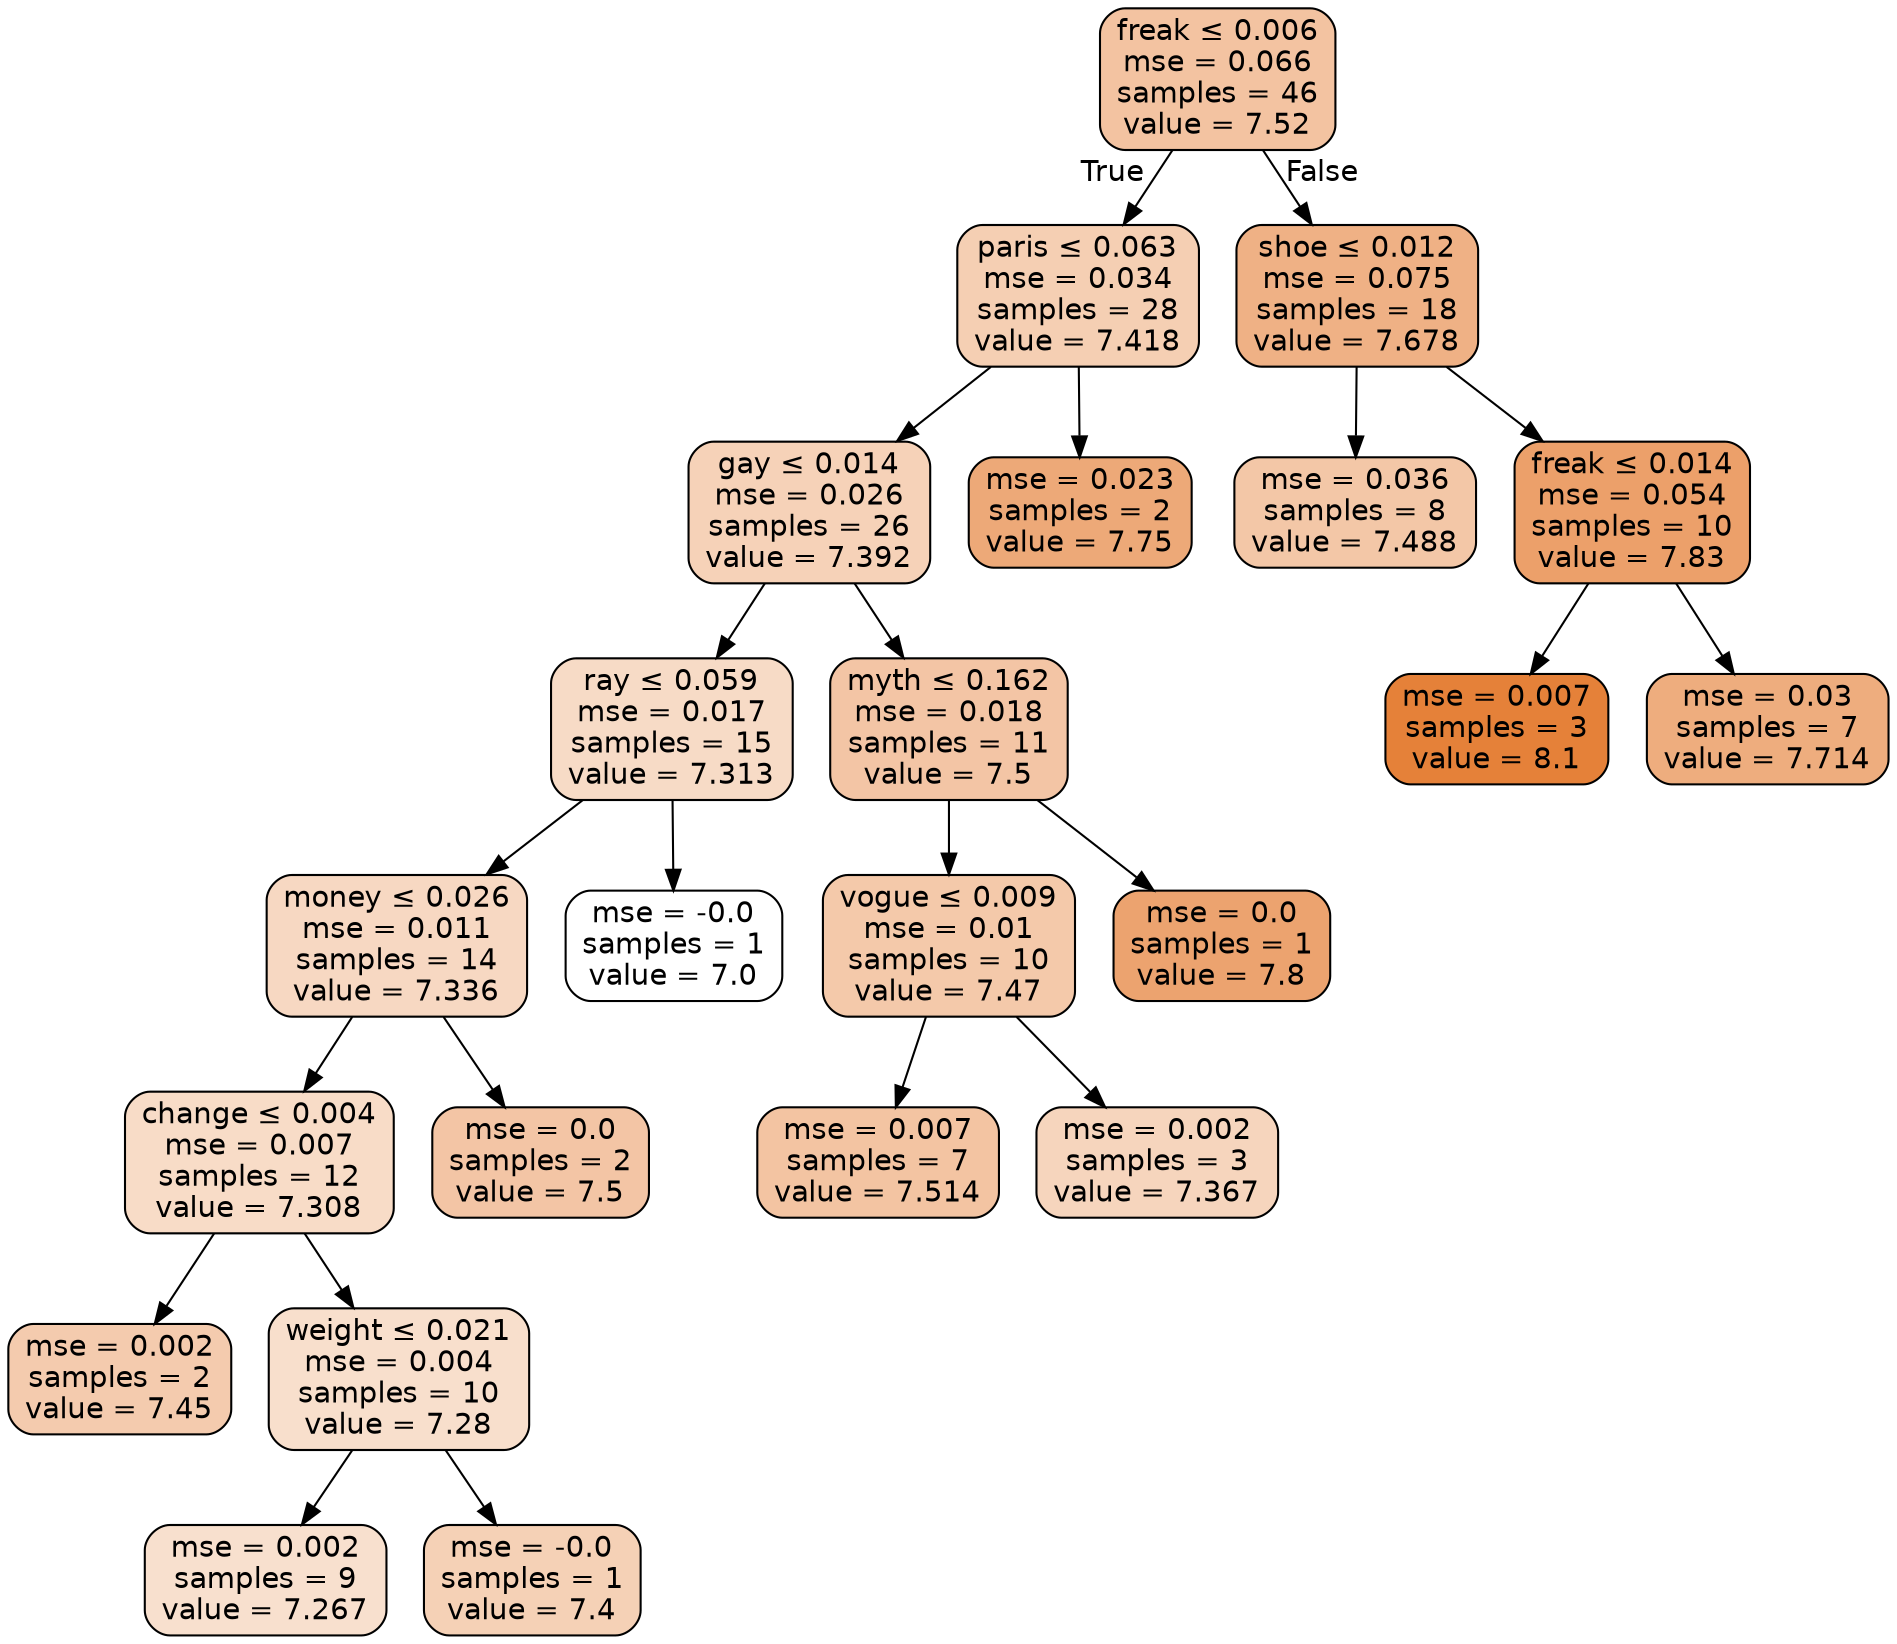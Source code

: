 digraph Tree {
node [shape=box, style="filled, rounded", color="black", fontname=helvetica] ;
edge [fontname=helvetica] ;
0 [label=<freak &le; 0.006<br/>mse = 0.066<br/>samples = 46<br/>value = 7.52>, fillcolor="#e5813978"] ;
1 [label=<paris &le; 0.063<br/>mse = 0.034<br/>samples = 28<br/>value = 7.418>, fillcolor="#e5813961"] ;
0 -> 1 [labeldistance=2.5, labelangle=45, headlabel="True"] ;
2 [label=<gay &le; 0.014<br/>mse = 0.026<br/>samples = 26<br/>value = 7.392>, fillcolor="#e581395b"] ;
1 -> 2 ;
3 [label=<ray &le; 0.059<br/>mse = 0.017<br/>samples = 15<br/>value = 7.313>, fillcolor="#e5813949"] ;
2 -> 3 ;
4 [label=<money &le; 0.026<br/>mse = 0.011<br/>samples = 14<br/>value = 7.336>, fillcolor="#e581394e"] ;
3 -> 4 ;
5 [label=<change &le; 0.004<br/>mse = 0.007<br/>samples = 12<br/>value = 7.308>, fillcolor="#e5813947"] ;
4 -> 5 ;
6 [label=<mse = 0.002<br/>samples = 2<br/>value = 7.45>, fillcolor="#e5813968"] ;
5 -> 6 ;
7 [label=<weight &le; 0.021<br/>mse = 0.004<br/>samples = 10<br/>value = 7.28>, fillcolor="#e5813941"] ;
5 -> 7 ;
8 [label=<mse = 0.002<br/>samples = 9<br/>value = 7.267>, fillcolor="#e581393e"] ;
7 -> 8 ;
9 [label=<mse = -0.0<br/>samples = 1<br/>value = 7.4>, fillcolor="#e581395d"] ;
7 -> 9 ;
10 [label=<mse = 0.0<br/>samples = 2<br/>value = 7.5>, fillcolor="#e5813974"] ;
4 -> 10 ;
11 [label=<mse = -0.0<br/>samples = 1<br/>value = 7.0>, fillcolor="#e5813900"] ;
3 -> 11 ;
12 [label=<myth &le; 0.162<br/>mse = 0.018<br/>samples = 11<br/>value = 7.5>, fillcolor="#e5813974"] ;
2 -> 12 ;
13 [label=<vogue &le; 0.009<br/>mse = 0.01<br/>samples = 10<br/>value = 7.47>, fillcolor="#e581396d"] ;
12 -> 13 ;
14 [label=<mse = 0.007<br/>samples = 7<br/>value = 7.514>, fillcolor="#e5813977"] ;
13 -> 14 ;
15 [label=<mse = 0.002<br/>samples = 3<br/>value = 7.367>, fillcolor="#e5813955"] ;
13 -> 15 ;
16 [label=<mse = 0.0<br/>samples = 1<br/>value = 7.8>, fillcolor="#e58139b9"] ;
12 -> 16 ;
17 [label=<mse = 0.023<br/>samples = 2<br/>value = 7.75>, fillcolor="#e58139ae"] ;
1 -> 17 ;
18 [label=<shoe &le; 0.012<br/>mse = 0.075<br/>samples = 18<br/>value = 7.678>, fillcolor="#e581399d"] ;
0 -> 18 [labeldistance=2.5, labelangle=-45, headlabel="False"] ;
19 [label=<mse = 0.036<br/>samples = 8<br/>value = 7.488>, fillcolor="#e5813971"] ;
18 -> 19 ;
20 [label=<freak &le; 0.014<br/>mse = 0.054<br/>samples = 10<br/>value = 7.83>, fillcolor="#e58139c0"] ;
18 -> 20 ;
21 [label=<mse = 0.007<br/>samples = 3<br/>value = 8.1>, fillcolor="#e58139ff"] ;
20 -> 21 ;
22 [label=<mse = 0.03<br/>samples = 7<br/>value = 7.714>, fillcolor="#e58139a6"] ;
20 -> 22 ;
}
